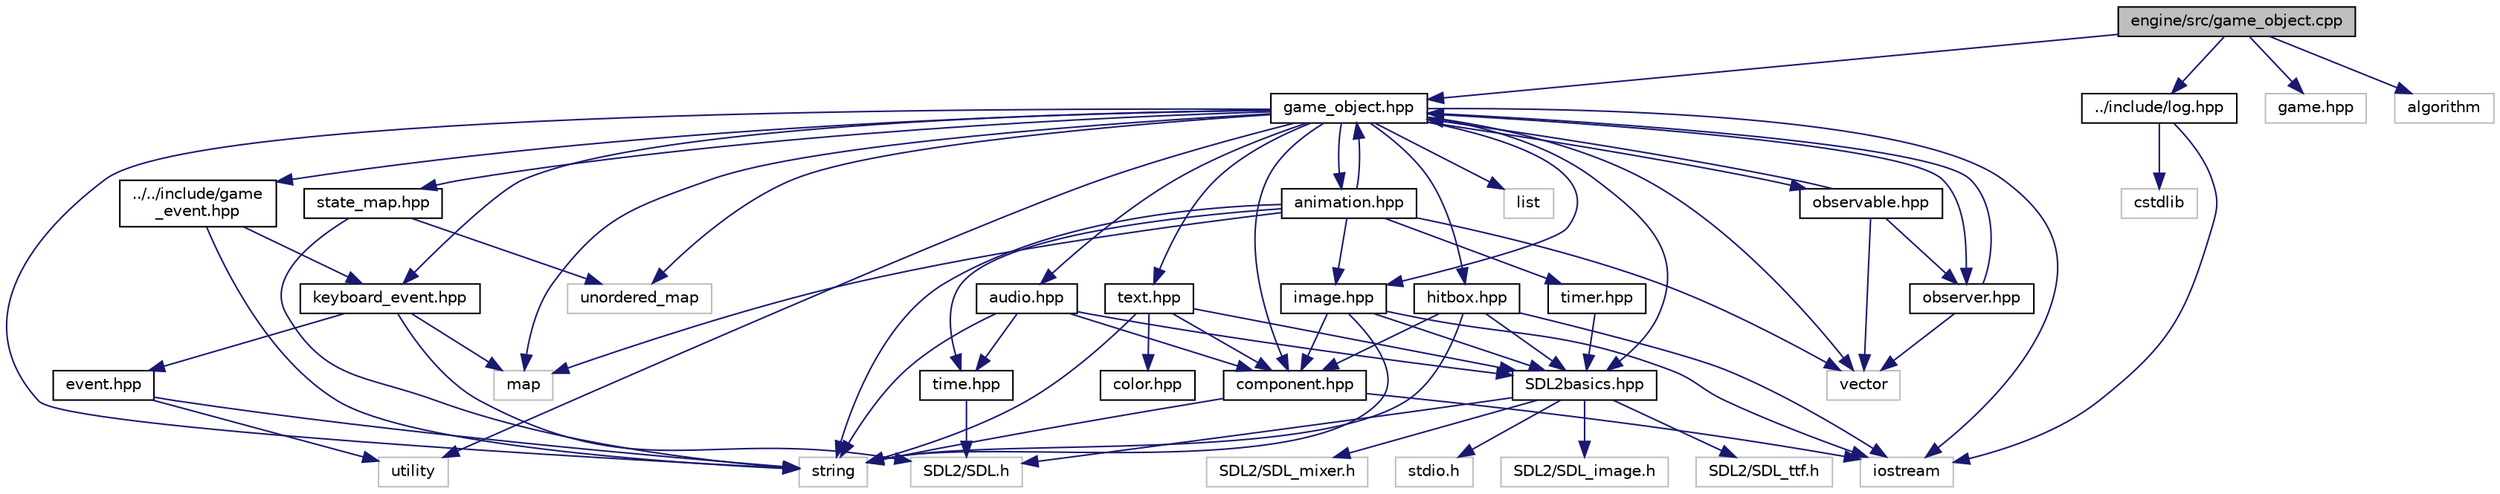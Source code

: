 digraph "engine/src/game_object.cpp"
{
  edge [fontname="Helvetica",fontsize="10",labelfontname="Helvetica",labelfontsize="10"];
  node [fontname="Helvetica",fontsize="10",shape=record];
  Node1 [label="engine/src/game_object.cpp",height=0.2,width=0.4,color="black", fillcolor="grey75", style="filled", fontcolor="black"];
  Node1 -> Node2 [color="midnightblue",fontsize="10",style="solid"];
  Node2 [label="game_object.hpp",height=0.2,width=0.4,color="black", fillcolor="white", style="filled",URL="$game__object_8hpp.html",tooltip="Contains methods to game_object class&#39; management. This methods can control the entire game object..."];
  Node2 -> Node3 [color="midnightblue",fontsize="10",style="solid"];
  Node3 [label="iostream",height=0.2,width=0.4,color="grey75", fillcolor="white", style="filled"];
  Node2 -> Node4 [color="midnightblue",fontsize="10",style="solid"];
  Node4 [label="map",height=0.2,width=0.4,color="grey75", fillcolor="white", style="filled"];
  Node2 -> Node5 [color="midnightblue",fontsize="10",style="solid"];
  Node5 [label="unordered_map",height=0.2,width=0.4,color="grey75", fillcolor="white", style="filled"];
  Node2 -> Node6 [color="midnightblue",fontsize="10",style="solid"];
  Node6 [label="vector",height=0.2,width=0.4,color="grey75", fillcolor="white", style="filled"];
  Node2 -> Node7 [color="midnightblue",fontsize="10",style="solid"];
  Node7 [label="list",height=0.2,width=0.4,color="grey75", fillcolor="white", style="filled"];
  Node2 -> Node8 [color="midnightblue",fontsize="10",style="solid"];
  Node8 [label="string",height=0.2,width=0.4,color="grey75", fillcolor="white", style="filled"];
  Node2 -> Node9 [color="midnightblue",fontsize="10",style="solid"];
  Node9 [label="utility",height=0.2,width=0.4,color="grey75", fillcolor="white", style="filled"];
  Node2 -> Node10 [color="midnightblue",fontsize="10",style="solid"];
  Node10 [label="SDL2basics.hpp",height=0.2,width=0.4,color="black", fillcolor="white", style="filled",URL="$_s_d_l2basics_8hpp_source.html"];
  Node10 -> Node11 [color="midnightblue",fontsize="10",style="solid"];
  Node11 [label="stdio.h",height=0.2,width=0.4,color="grey75", fillcolor="white", style="filled"];
  Node10 -> Node12 [color="midnightblue",fontsize="10",style="solid"];
  Node12 [label="SDL2/SDL.h",height=0.2,width=0.4,color="grey75", fillcolor="white", style="filled"];
  Node10 -> Node13 [color="midnightblue",fontsize="10",style="solid"];
  Node13 [label="SDL2/SDL_image.h",height=0.2,width=0.4,color="grey75", fillcolor="white", style="filled"];
  Node10 -> Node14 [color="midnightblue",fontsize="10",style="solid"];
  Node14 [label="SDL2/SDL_ttf.h",height=0.2,width=0.4,color="grey75", fillcolor="white", style="filled"];
  Node10 -> Node15 [color="midnightblue",fontsize="10",style="solid"];
  Node15 [label="SDL2/SDL_mixer.h",height=0.2,width=0.4,color="grey75", fillcolor="white", style="filled"];
  Node2 -> Node16 [color="midnightblue",fontsize="10",style="solid"];
  Node16 [label="component.hpp",height=0.2,width=0.4,color="black", fillcolor="white", style="filled",URL="$component_8hpp.html",tooltip="Contains methods to component class&#39; management. This methods can control the entire component object..."];
  Node16 -> Node8 [color="midnightblue",fontsize="10",style="solid"];
  Node16 -> Node3 [color="midnightblue",fontsize="10",style="solid"];
  Node2 -> Node17 [color="midnightblue",fontsize="10",style="solid"];
  Node17 [label="image.hpp",height=0.2,width=0.4,color="black", fillcolor="white", style="filled",URL="$image_8hpp.html",tooltip="Purpose: Contains methods for managing game images. "];
  Node17 -> Node10 [color="midnightblue",fontsize="10",style="solid"];
  Node17 -> Node16 [color="midnightblue",fontsize="10",style="solid"];
  Node17 -> Node8 [color="midnightblue",fontsize="10",style="solid"];
  Node17 -> Node3 [color="midnightblue",fontsize="10",style="solid"];
  Node2 -> Node18 [color="midnightblue",fontsize="10",style="solid"];
  Node18 [label="text.hpp",height=0.2,width=0.4,color="black", fillcolor="white", style="filled",URL="$text_8hpp.html",tooltip="Purpose: Contains methods to game class&#39; management. "];
  Node18 -> Node10 [color="midnightblue",fontsize="10",style="solid"];
  Node18 -> Node16 [color="midnightblue",fontsize="10",style="solid"];
  Node18 -> Node19 [color="midnightblue",fontsize="10",style="solid"];
  Node19 [label="color.hpp",height=0.2,width=0.4,color="black", fillcolor="white", style="filled",URL="$color_8hpp_source.html"];
  Node18 -> Node8 [color="midnightblue",fontsize="10",style="solid"];
  Node2 -> Node20 [color="midnightblue",fontsize="10",style="solid"];
  Node20 [label="audio.hpp",height=0.2,width=0.4,color="black", fillcolor="white", style="filled",URL="$audio_8hpp.html",tooltip="Purpose: Contains attributes and methods for audio class. "];
  Node20 -> Node10 [color="midnightblue",fontsize="10",style="solid"];
  Node20 -> Node16 [color="midnightblue",fontsize="10",style="solid"];
  Node20 -> Node21 [color="midnightblue",fontsize="10",style="solid"];
  Node21 [label="time.hpp",height=0.2,width=0.4,color="black", fillcolor="white", style="filled",URL="$time_8hpp.html",tooltip="Purpose: Contains methods to time class&#39; management. "];
  Node21 -> Node12 [color="midnightblue",fontsize="10",style="solid"];
  Node20 -> Node8 [color="midnightblue",fontsize="10",style="solid"];
  Node2 -> Node22 [color="midnightblue",fontsize="10",style="solid"];
  Node22 [label="hitbox.hpp",height=0.2,width=0.4,color="black", fillcolor="white", style="filled",URL="$hitbox_8hpp.html",tooltip="Purpose: Contains classes to define methods management of the hitboxes. "];
  Node22 -> Node8 [color="midnightblue",fontsize="10",style="solid"];
  Node22 -> Node3 [color="midnightblue",fontsize="10",style="solid"];
  Node22 -> Node10 [color="midnightblue",fontsize="10",style="solid"];
  Node22 -> Node16 [color="midnightblue",fontsize="10",style="solid"];
  Node2 -> Node23 [color="midnightblue",fontsize="10",style="solid"];
  Node23 [label="keyboard_event.hpp",height=0.2,width=0.4,color="black", fillcolor="white", style="filled",URL="$keyboard__event_8hpp.html",tooltip="Purpose: Contains methods to game class&#39; management. "];
  Node23 -> Node24 [color="midnightblue",fontsize="10",style="solid"];
  Node24 [label="event.hpp",height=0.2,width=0.4,color="black", fillcolor="white", style="filled",URL="$event_8hpp_source.html"];
  Node24 -> Node8 [color="midnightblue",fontsize="10",style="solid"];
  Node24 -> Node9 [color="midnightblue",fontsize="10",style="solid"];
  Node23 -> Node12 [color="midnightblue",fontsize="10",style="solid"];
  Node23 -> Node4 [color="midnightblue",fontsize="10",style="solid"];
  Node2 -> Node25 [color="midnightblue",fontsize="10",style="solid"];
  Node25 [label="state_map.hpp",height=0.2,width=0.4,color="black", fillcolor="white", style="filled",URL="$state__map_8hpp.html",tooltip="Purpose: Contain a class to states method&#39;s management. "];
  Node25 -> Node8 [color="midnightblue",fontsize="10",style="solid"];
  Node25 -> Node5 [color="midnightblue",fontsize="10",style="solid"];
  Node2 -> Node26 [color="midnightblue",fontsize="10",style="solid"];
  Node26 [label="animation.hpp",height=0.2,width=0.4,color="black", fillcolor="white", style="filled",URL="$animation_8hpp.html",tooltip="Purpose: Contains classes to animation methods&#39; management. "];
  Node26 -> Node8 [color="midnightblue",fontsize="10",style="solid"];
  Node26 -> Node6 [color="midnightblue",fontsize="10",style="solid"];
  Node26 -> Node4 [color="midnightblue",fontsize="10",style="solid"];
  Node26 -> Node2 [color="midnightblue",fontsize="10",style="solid"];
  Node26 -> Node17 [color="midnightblue",fontsize="10",style="solid"];
  Node26 -> Node21 [color="midnightblue",fontsize="10",style="solid"];
  Node26 -> Node27 [color="midnightblue",fontsize="10",style="solid"];
  Node27 [label="timer.hpp",height=0.2,width=0.4,color="black", fillcolor="white", style="filled",URL="$timer_8hpp.html",tooltip="Purpose: Contains methods to timer&#39;s management. "];
  Node27 -> Node10 [color="midnightblue",fontsize="10",style="solid"];
  Node2 -> Node28 [color="midnightblue",fontsize="10",style="solid"];
  Node28 [label="observer.hpp",height=0.2,width=0.4,color="black", fillcolor="white", style="filled",URL="$observer_8hpp_source.html"];
  Node28 -> Node2 [color="midnightblue",fontsize="10",style="solid"];
  Node28 -> Node6 [color="midnightblue",fontsize="10",style="solid"];
  Node2 -> Node29 [color="midnightblue",fontsize="10",style="solid"];
  Node29 [label="observable.hpp",height=0.2,width=0.4,color="black", fillcolor="white", style="filled",URL="$observable_8hpp_source.html"];
  Node29 -> Node2 [color="midnightblue",fontsize="10",style="solid"];
  Node29 -> Node28 [color="midnightblue",fontsize="10",style="solid"];
  Node29 -> Node6 [color="midnightblue",fontsize="10",style="solid"];
  Node2 -> Node30 [color="midnightblue",fontsize="10",style="solid"];
  Node30 [label="../../include/game\l_event.hpp",height=0.2,width=0.4,color="black", fillcolor="white", style="filled",URL="$game__event_8hpp_source.html"];
  Node30 -> Node8 [color="midnightblue",fontsize="10",style="solid"];
  Node30 -> Node23 [color="midnightblue",fontsize="10",style="solid"];
  Node1 -> Node31 [color="midnightblue",fontsize="10",style="solid"];
  Node31 [label="game.hpp",height=0.2,width=0.4,color="grey75", fillcolor="white", style="filled"];
  Node1 -> Node32 [color="midnightblue",fontsize="10",style="solid"];
  Node32 [label="../include/log.hpp",height=0.2,width=0.4,color="black", fillcolor="white", style="filled",URL="$log_8hpp_source.html"];
  Node32 -> Node3 [color="midnightblue",fontsize="10",style="solid"];
  Node32 -> Node33 [color="midnightblue",fontsize="10",style="solid"];
  Node33 [label="cstdlib",height=0.2,width=0.4,color="grey75", fillcolor="white", style="filled"];
  Node1 -> Node34 [color="midnightblue",fontsize="10",style="solid"];
  Node34 [label="algorithm",height=0.2,width=0.4,color="grey75", fillcolor="white", style="filled"];
}
